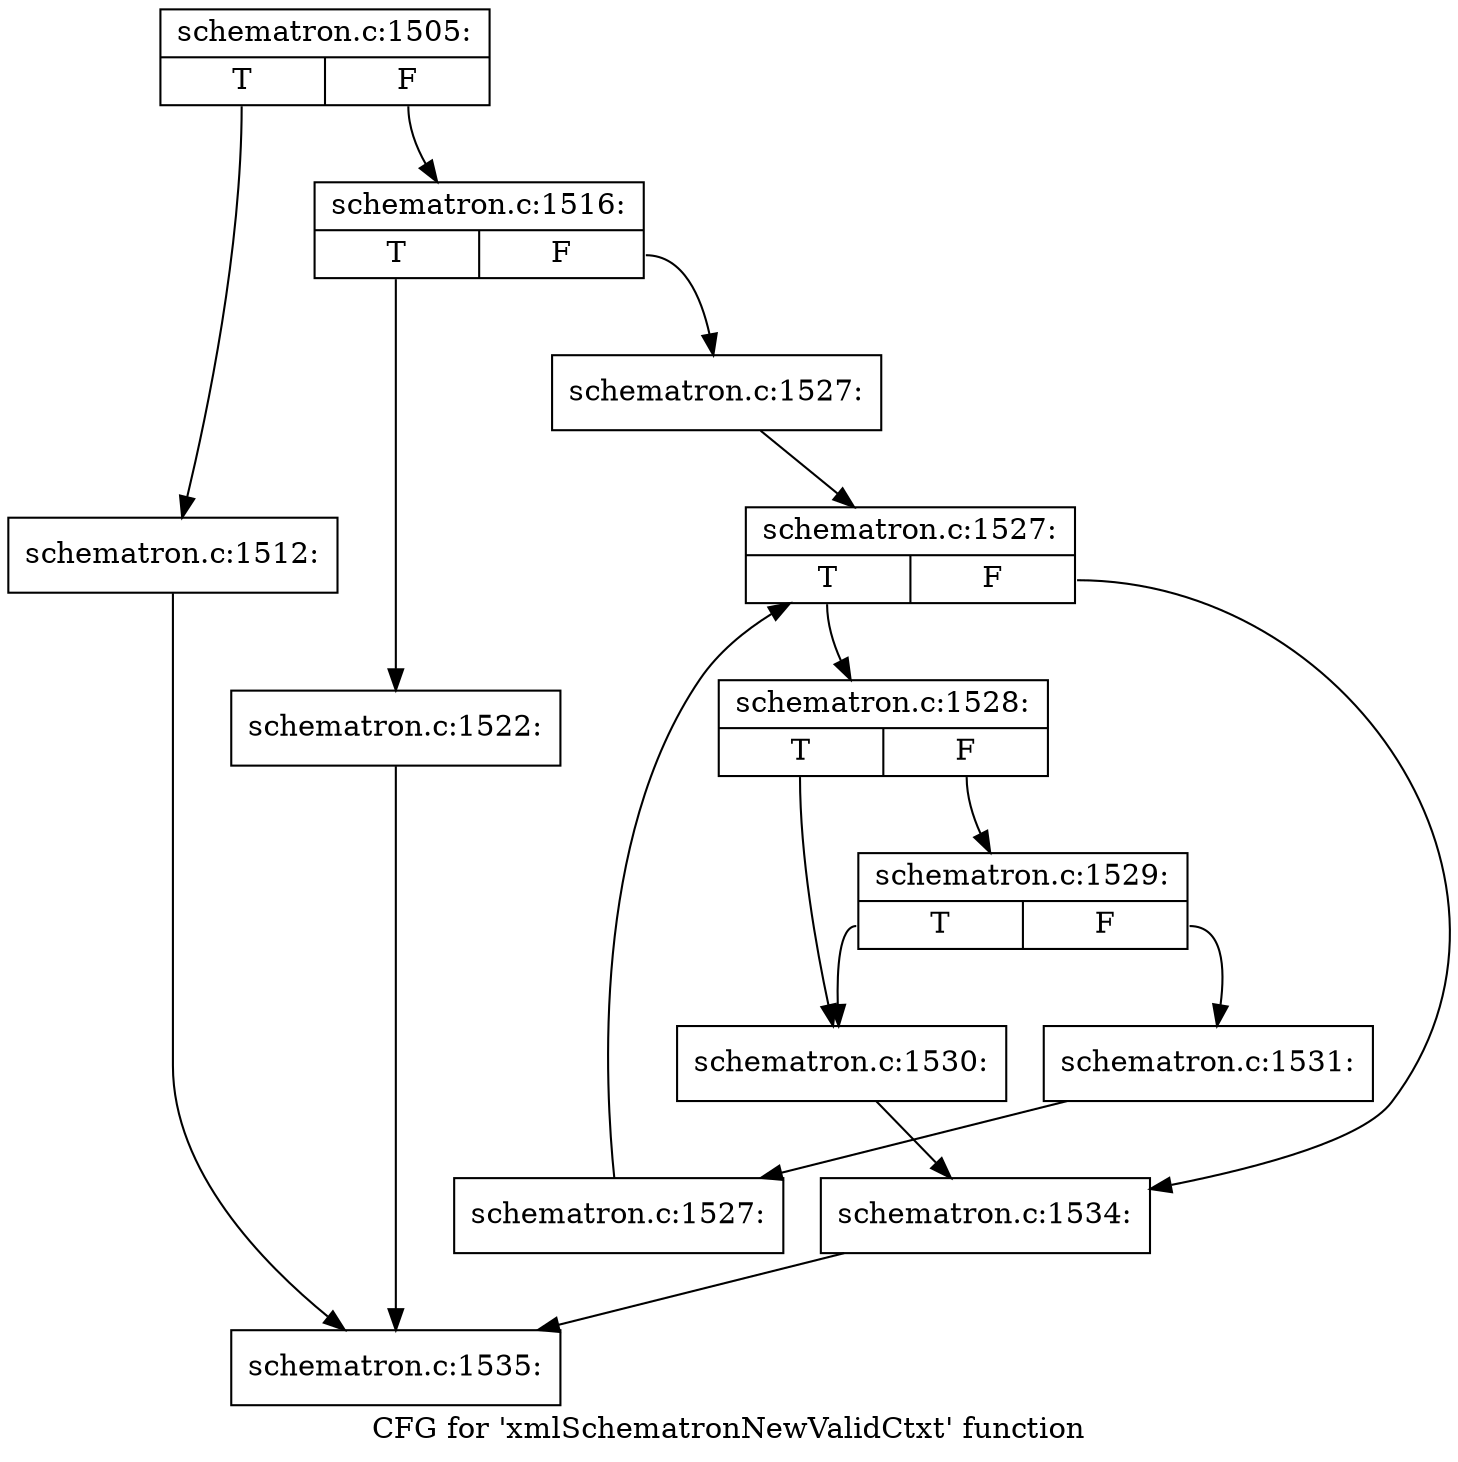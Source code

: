 digraph "CFG for 'xmlSchematronNewValidCtxt' function" {
	label="CFG for 'xmlSchematronNewValidCtxt' function";

	Node0x4c75fb0 [shape=record,label="{schematron.c:1505:|{<s0>T|<s1>F}}"];
	Node0x4c75fb0:s0 -> Node0x4c799d0;
	Node0x4c75fb0:s1 -> Node0x4c79a20;
	Node0x4c799d0 [shape=record,label="{schematron.c:1512:}"];
	Node0x4c799d0 -> Node0x4c76a20;
	Node0x4c79a20 [shape=record,label="{schematron.c:1516:|{<s0>T|<s1>F}}"];
	Node0x4c79a20:s0 -> Node0x4c7a630;
	Node0x4c79a20:s1 -> Node0x4c7b5d0;
	Node0x4c7a630 [shape=record,label="{schematron.c:1522:}"];
	Node0x4c7a630 -> Node0x4c76a20;
	Node0x4c7b5d0 [shape=record,label="{schematron.c:1527:}"];
	Node0x4c7b5d0 -> Node0x4c7c5e0;
	Node0x4c7c5e0 [shape=record,label="{schematron.c:1527:|{<s0>T|<s1>F}}"];
	Node0x4c7c5e0:s0 -> Node0x4c7c7e0;
	Node0x4c7c5e0:s1 -> Node0x4c7c1d0;
	Node0x4c7c7e0 [shape=record,label="{schematron.c:1528:|{<s0>T|<s1>F}}"];
	Node0x4c7c7e0:s0 -> Node0x4c7cae0;
	Node0x4c7c7e0:s1 -> Node0x4c7cb80;
	Node0x4c7cb80 [shape=record,label="{schematron.c:1529:|{<s0>T|<s1>F}}"];
	Node0x4c7cb80:s0 -> Node0x4c7cae0;
	Node0x4c7cb80:s1 -> Node0x4c7cb30;
	Node0x4c7cae0 [shape=record,label="{schematron.c:1530:}"];
	Node0x4c7cae0 -> Node0x4c7c1d0;
	Node0x4c7cb30 [shape=record,label="{schematron.c:1531:}"];
	Node0x4c7cb30 -> Node0x4c7c790;
	Node0x4c7c790 [shape=record,label="{schematron.c:1527:}"];
	Node0x4c7c790 -> Node0x4c7c5e0;
	Node0x4c7c1d0 [shape=record,label="{schematron.c:1534:}"];
	Node0x4c7c1d0 -> Node0x4c76a20;
	Node0x4c76a20 [shape=record,label="{schematron.c:1535:}"];
}
